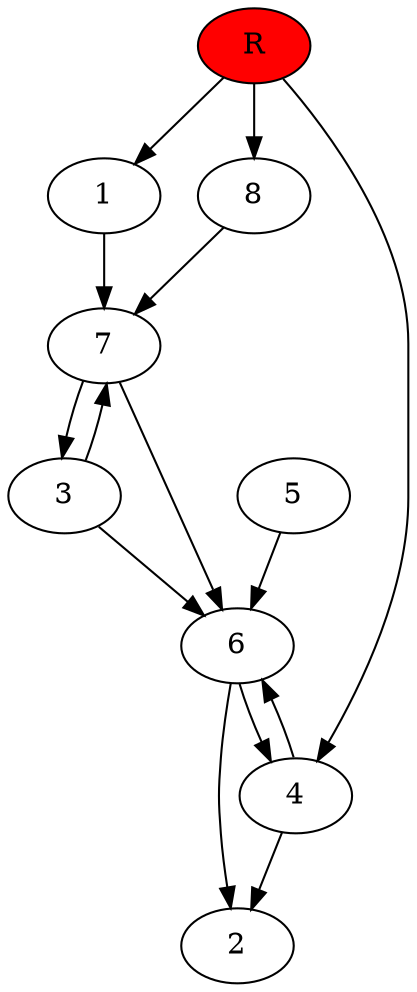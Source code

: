 digraph prb14295 {
	1
	2
	3
	4
	5
	6
	7
	8
	R [fillcolor="#ff0000" style=filled]
	1 -> 7
	3 -> 6
	3 -> 7
	4 -> 2
	4 -> 6
	5 -> 6
	6 -> 2
	6 -> 4
	7 -> 3
	7 -> 6
	8 -> 7
	R -> 1
	R -> 4
	R -> 8
}
